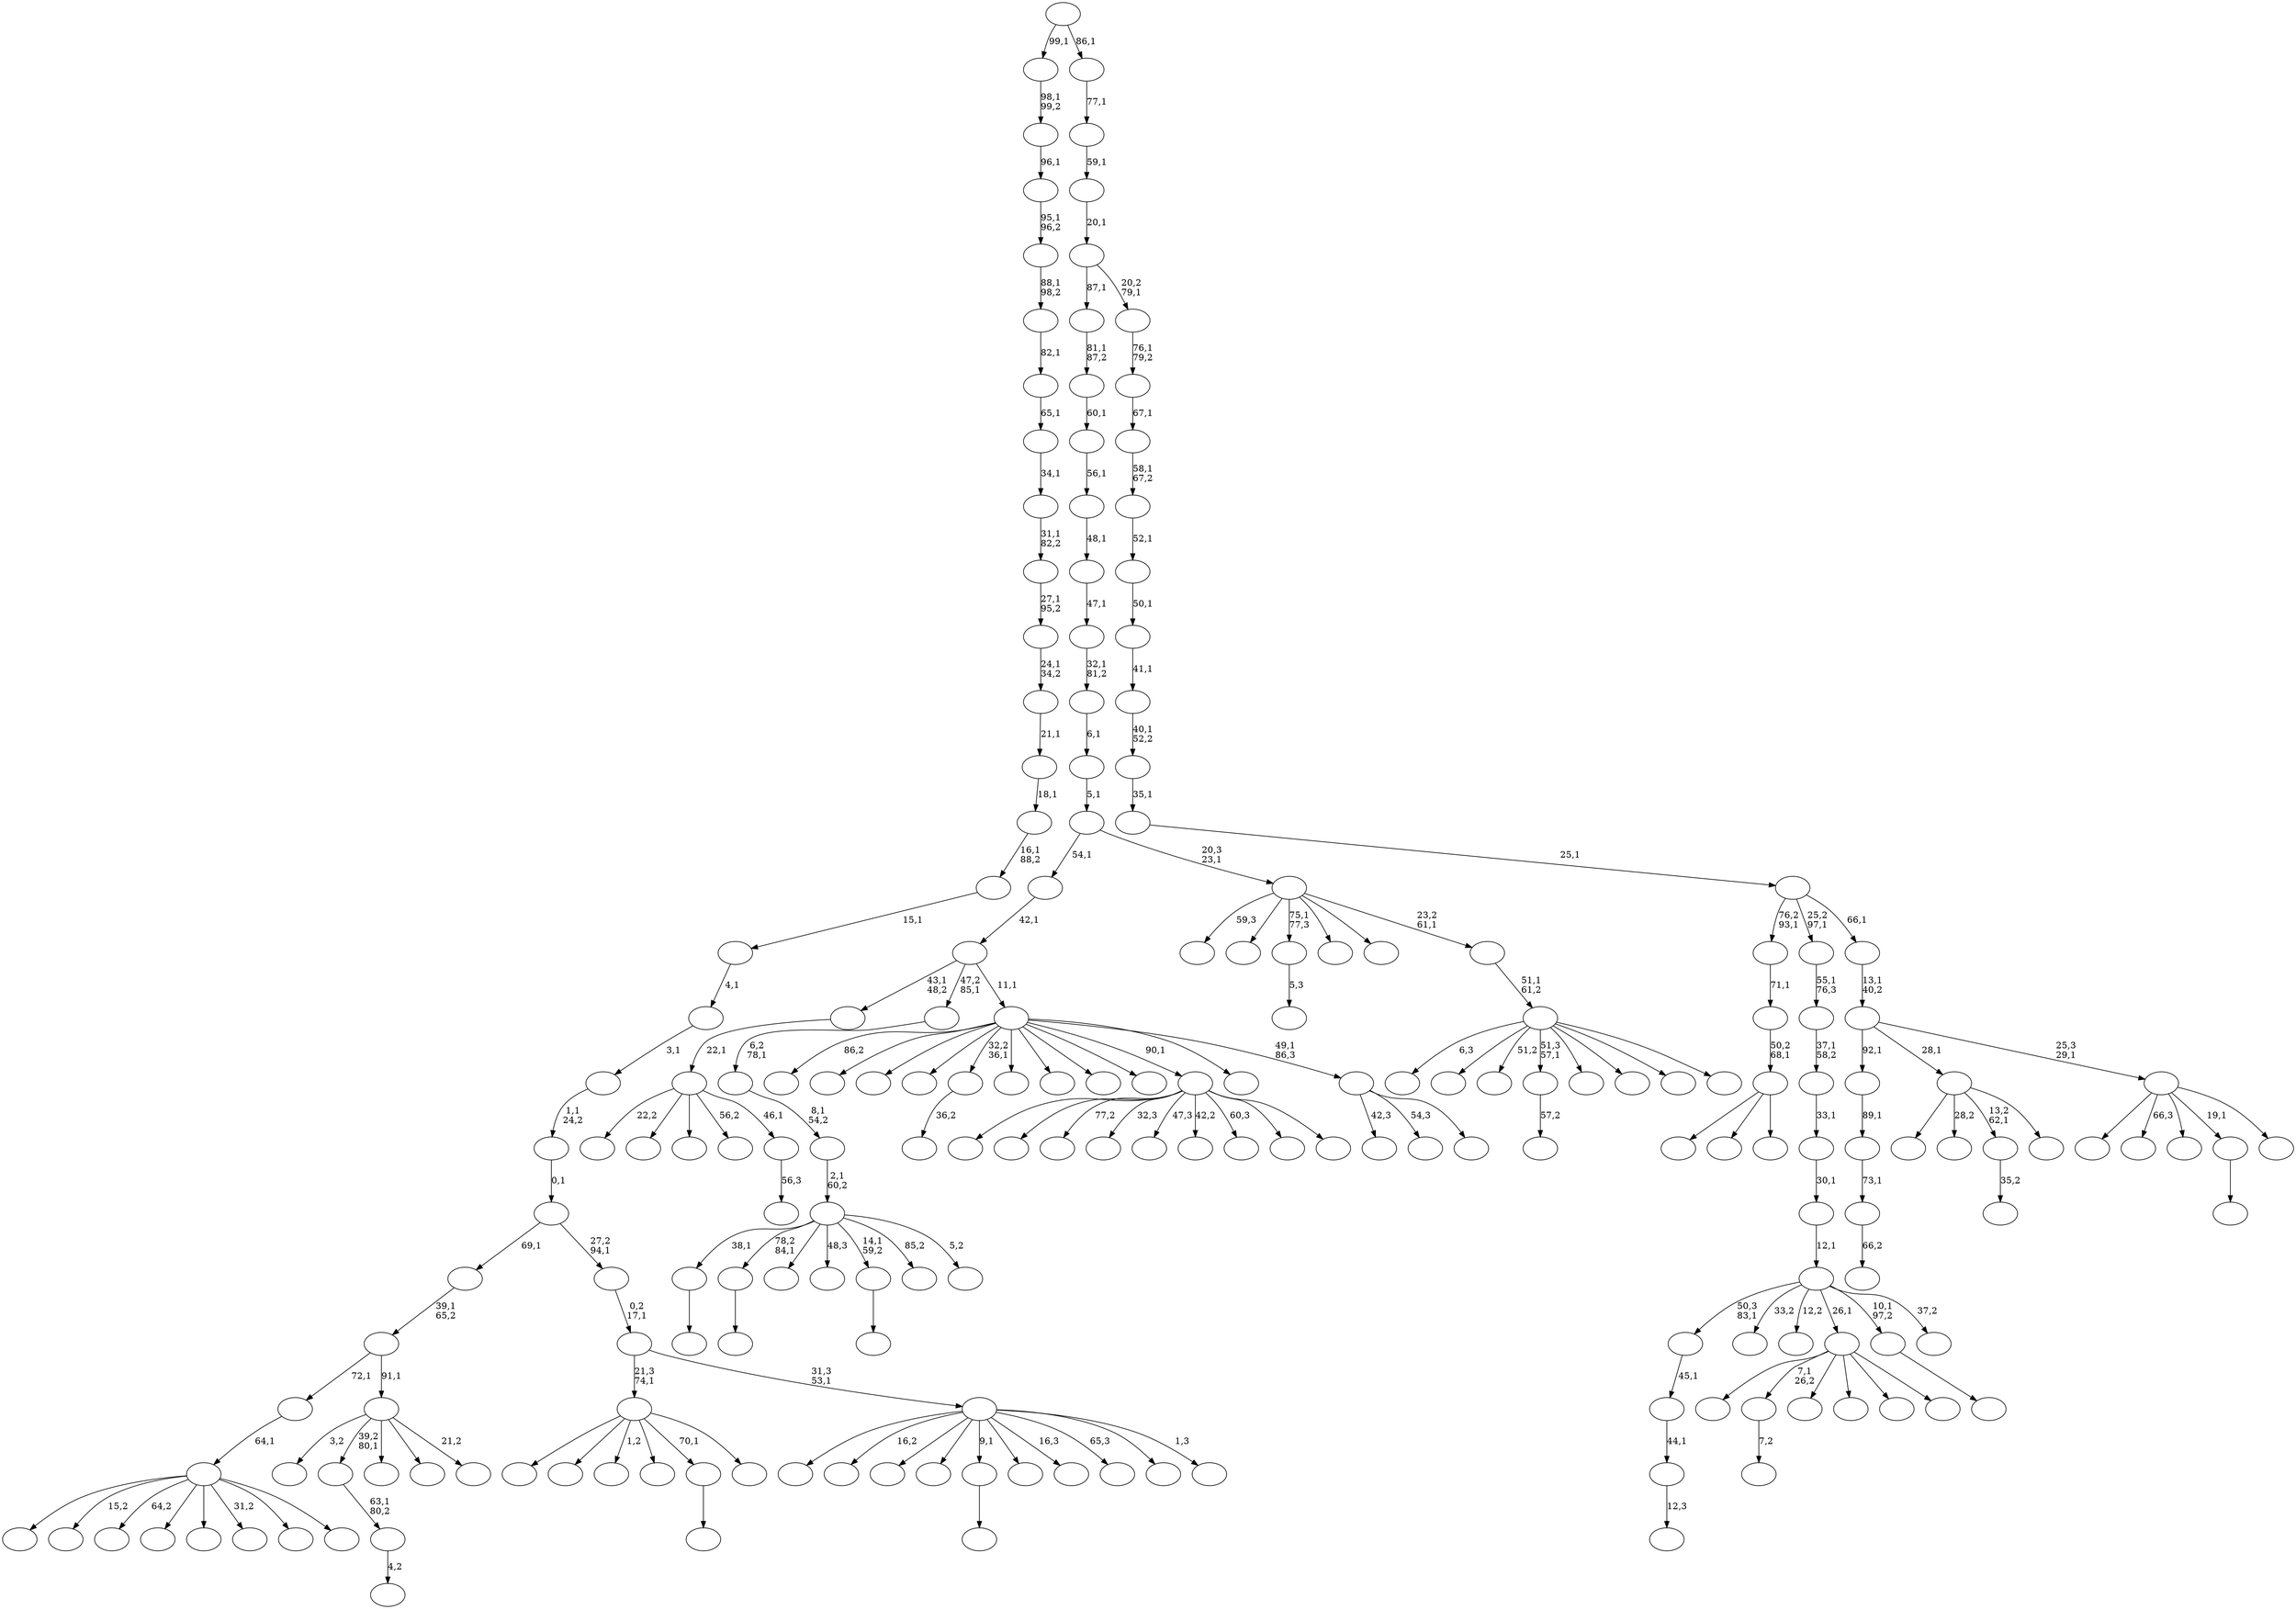 digraph T {
	200 [label=""]
	199 [label=""]
	198 [label=""]
	197 [label=""]
	196 [label=""]
	195 [label=""]
	194 [label=""]
	193 [label=""]
	192 [label=""]
	191 [label=""]
	190 [label=""]
	189 [label=""]
	188 [label=""]
	187 [label=""]
	186 [label=""]
	185 [label=""]
	184 [label=""]
	183 [label=""]
	182 [label=""]
	181 [label=""]
	180 [label=""]
	179 [label=""]
	178 [label=""]
	177 [label=""]
	176 [label=""]
	175 [label=""]
	174 [label=""]
	173 [label=""]
	172 [label=""]
	171 [label=""]
	170 [label=""]
	169 [label=""]
	168 [label=""]
	167 [label=""]
	166 [label=""]
	165 [label=""]
	164 [label=""]
	163 [label=""]
	162 [label=""]
	161 [label=""]
	160 [label=""]
	159 [label=""]
	158 [label=""]
	157 [label=""]
	156 [label=""]
	155 [label=""]
	154 [label=""]
	153 [label=""]
	152 [label=""]
	151 [label=""]
	150 [label=""]
	149 [label=""]
	148 [label=""]
	147 [label=""]
	146 [label=""]
	145 [label=""]
	144 [label=""]
	143 [label=""]
	142 [label=""]
	141 [label=""]
	140 [label=""]
	139 [label=""]
	138 [label=""]
	137 [label=""]
	136 [label=""]
	135 [label=""]
	134 [label=""]
	133 [label=""]
	132 [label=""]
	131 [label=""]
	130 [label=""]
	129 [label=""]
	128 [label=""]
	127 [label=""]
	126 [label=""]
	125 [label=""]
	124 [label=""]
	123 [label=""]
	122 [label=""]
	121 [label=""]
	120 [label=""]
	119 [label=""]
	118 [label=""]
	117 [label=""]
	116 [label=""]
	115 [label=""]
	114 [label=""]
	113 [label=""]
	112 [label=""]
	111 [label=""]
	110 [label=""]
	109 [label=""]
	108 [label=""]
	107 [label=""]
	106 [label=""]
	105 [label=""]
	104 [label=""]
	103 [label=""]
	102 [label=""]
	101 [label=""]
	100 [label=""]
	99 [label=""]
	98 [label=""]
	97 [label=""]
	96 [label=""]
	95 [label=""]
	94 [label=""]
	93 [label=""]
	92 [label=""]
	91 [label=""]
	90 [label=""]
	89 [label=""]
	88 [label=""]
	87 [label=""]
	86 [label=""]
	85 [label=""]
	84 [label=""]
	83 [label=""]
	82 [label=""]
	81 [label=""]
	80 [label=""]
	79 [label=""]
	78 [label=""]
	77 [label=""]
	76 [label=""]
	75 [label=""]
	74 [label=""]
	73 [label=""]
	72 [label=""]
	71 [label=""]
	70 [label=""]
	69 [label=""]
	68 [label=""]
	67 [label=""]
	66 [label=""]
	65 [label=""]
	64 [label=""]
	63 [label=""]
	62 [label=""]
	61 [label=""]
	60 [label=""]
	59 [label=""]
	58 [label=""]
	57 [label=""]
	56 [label=""]
	55 [label=""]
	54 [label=""]
	53 [label=""]
	52 [label=""]
	51 [label=""]
	50 [label=""]
	49 [label=""]
	48 [label=""]
	47 [label=""]
	46 [label=""]
	45 [label=""]
	44 [label=""]
	43 [label=""]
	42 [label=""]
	41 [label=""]
	40 [label=""]
	39 [label=""]
	38 [label=""]
	37 [label=""]
	36 [label=""]
	35 [label=""]
	34 [label=""]
	33 [label=""]
	32 [label=""]
	31 [label=""]
	30 [label=""]
	29 [label=""]
	28 [label=""]
	27 [label=""]
	26 [label=""]
	25 [label=""]
	24 [label=""]
	23 [label=""]
	22 [label=""]
	21 [label=""]
	20 [label=""]
	19 [label=""]
	18 [label=""]
	17 [label=""]
	16 [label=""]
	15 [label=""]
	14 [label=""]
	13 [label=""]
	12 [label=""]
	11 [label=""]
	10 [label=""]
	9 [label=""]
	8 [label=""]
	7 [label=""]
	6 [label=""]
	5 [label=""]
	4 [label=""]
	3 [label=""]
	2 [label=""]
	1 [label=""]
	0 [label=""]
	196 -> 197 [label=""]
	190 -> 191 [label="7,2"]
	183 -> 184 [label=""]
	178 -> 179 [label="36,2"]
	169 -> 170 [label="57,2"]
	165 -> 166 [label="12,3"]
	164 -> 165 [label="44,1"]
	163 -> 164 [label="45,1"]
	157 -> 158 [label="35,2"]
	140 -> 141 [label="56,3"]
	139 -> 148 [label="22,2"]
	139 -> 147 [label=""]
	139 -> 144 [label=""]
	139 -> 143 [label="56,2"]
	139 -> 140 [label="46,1"]
	138 -> 139 [label="22,1"]
	135 -> 136 [label="5,3"]
	128 -> 129 [label=""]
	124 -> 125 [label="4,2"]
	123 -> 124 [label="63,1\n80,2"]
	119 -> 120 [label=""]
	110 -> 111 [label=""]
	107 -> 108 [label=""]
	104 -> 194 [label=""]
	104 -> 190 [label="7,1\n26,2"]
	104 -> 137 [label=""]
	104 -> 132 [label=""]
	104 -> 126 [label=""]
	104 -> 105 [label=""]
	100 -> 101 [label=""]
	97 -> 196 [label="38,1"]
	97 -> 183 [label="78,2\n84,1"]
	97 -> 152 [label=""]
	97 -> 145 [label="48,3"]
	97 -> 119 [label="14,1\n59,2"]
	97 -> 117 [label="85,2"]
	97 -> 98 [label="5,2"]
	96 -> 97 [label="2,1\n60,2"]
	95 -> 96 [label="8,1\n54,2"]
	94 -> 95 [label="6,2\n78,1"]
	90 -> 200 [label=""]
	90 -> 188 [label=""]
	90 -> 168 [label="77,2"]
	90 -> 151 [label="32,3"]
	90 -> 149 [label="47,3"]
	90 -> 131 [label="42,2"]
	90 -> 113 [label="60,3"]
	90 -> 93 [label=""]
	90 -> 91 [label=""]
	88 -> 172 [label=""]
	88 -> 112 [label=""]
	88 -> 89 [label=""]
	87 -> 88 [label="50,2\n68,1"]
	86 -> 87 [label="71,1"]
	83 -> 199 [label=""]
	83 -> 174 [label="15,2"]
	83 -> 155 [label="64,2"]
	83 -> 146 [label=""]
	83 -> 122 [label=""]
	83 -> 116 [label="31,2"]
	83 -> 109 [label=""]
	83 -> 84 [label=""]
	82 -> 83 [label="64,1"]
	80 -> 81 [label="66,2"]
	79 -> 80 [label="73,1"]
	78 -> 79 [label="89,1"]
	76 -> 193 [label=""]
	76 -> 167 [label="28,2"]
	76 -> 157 [label="13,2\n62,1"]
	76 -> 77 [label=""]
	73 -> 185 [label=""]
	73 -> 156 [label=""]
	73 -> 142 [label="1,2"]
	73 -> 134 [label=""]
	73 -> 110 [label="70,1"]
	73 -> 74 [label=""]
	70 -> 182 [label="42,3"]
	70 -> 175 [label="54,3"]
	70 -> 71 [label=""]
	69 -> 195 [label="86,2"]
	69 -> 189 [label=""]
	69 -> 186 [label=""]
	69 -> 180 [label=""]
	69 -> 178 [label="32,2\n36,1"]
	69 -> 162 [label=""]
	69 -> 127 [label=""]
	69 -> 121 [label=""]
	69 -> 106 [label=""]
	69 -> 90 [label="90,1"]
	69 -> 72 [label=""]
	69 -> 70 [label="49,1\n86,3"]
	68 -> 138 [label="43,1\n48,2"]
	68 -> 94 [label="47,2\n85,1"]
	68 -> 69 [label="11,1"]
	67 -> 68 [label="42,1"]
	65 -> 163 [label="50,3\n83,1"]
	65 -> 159 [label="33,2"]
	65 -> 153 [label="12,2"]
	65 -> 104 [label="26,1"]
	65 -> 100 [label="10,1\n97,2"]
	65 -> 66 [label="37,2"]
	64 -> 65 [label="12,1"]
	63 -> 64 [label="30,1"]
	62 -> 63 [label="33,1"]
	61 -> 62 [label="37,1\n58,2"]
	60 -> 61 [label="55,1\n76,3"]
	57 -> 171 [label="3,2"]
	57 -> 123 [label="39,2\n80,1"]
	57 -> 99 [label=""]
	57 -> 92 [label=""]
	57 -> 58 [label="21,2"]
	56 -> 82 [label="72,1"]
	56 -> 57 [label="91,1"]
	55 -> 56 [label="39,1\n65,2"]
	53 -> 173 [label=""]
	53 -> 160 [label="16,2"]
	53 -> 150 [label=""]
	53 -> 133 [label=""]
	53 -> 128 [label="9,1"]
	53 -> 115 [label=""]
	53 -> 114 [label="16,3"]
	53 -> 103 [label="65,3"]
	53 -> 75 [label=""]
	53 -> 54 [label="1,3"]
	52 -> 73 [label="21,3\n74,1"]
	52 -> 53 [label="31,3\n53,1"]
	51 -> 52 [label="0,2\n17,1"]
	50 -> 55 [label="69,1"]
	50 -> 51 [label="27,2\n94,1"]
	49 -> 50 [label="0,1"]
	48 -> 49 [label="1,1\n24,2"]
	47 -> 48 [label="3,1"]
	46 -> 47 [label="4,1"]
	45 -> 46 [label="15,1"]
	44 -> 45 [label="16,1\n88,2"]
	43 -> 44 [label="18,1"]
	42 -> 43 [label="21,1"]
	41 -> 42 [label="24,1\n34,2"]
	40 -> 41 [label="27,1\n95,2"]
	39 -> 40 [label="31,1\n82,2"]
	38 -> 39 [label="34,1"]
	37 -> 38 [label="65,1"]
	36 -> 37 [label="82,1"]
	35 -> 36 [label="88,1\n98,2"]
	34 -> 35 [label="95,1\n96,2"]
	33 -> 34 [label="96,1"]
	32 -> 33 [label="98,1\n99,2"]
	30 -> 192 [label="6,3"]
	30 -> 181 [label=""]
	30 -> 176 [label="51,2"]
	30 -> 169 [label="51,3\n57,1"]
	30 -> 130 [label=""]
	30 -> 118 [label=""]
	30 -> 102 [label=""]
	30 -> 31 [label=""]
	29 -> 30 [label="51,1\n61,2"]
	28 -> 198 [label="59,3"]
	28 -> 187 [label=""]
	28 -> 135 [label="75,1\n77,3"]
	28 -> 85 [label=""]
	28 -> 59 [label=""]
	28 -> 29 [label="23,2\n61,1"]
	27 -> 67 [label="54,1"]
	27 -> 28 [label="20,3\n23,1"]
	26 -> 27 [label="5,1"]
	25 -> 26 [label="6,1"]
	24 -> 25 [label="32,1\n81,2"]
	23 -> 24 [label="47,1"]
	22 -> 23 [label="48,1"]
	21 -> 22 [label="56,1"]
	20 -> 21 [label="60,1"]
	19 -> 20 [label="81,1\n87,2"]
	17 -> 177 [label=""]
	17 -> 161 [label="66,3"]
	17 -> 154 [label=""]
	17 -> 107 [label="19,1"]
	17 -> 18 [label=""]
	16 -> 78 [label="92,1"]
	16 -> 76 [label="28,1"]
	16 -> 17 [label="25,3\n29,1"]
	15 -> 16 [label="13,1\n40,2"]
	14 -> 86 [label="76,2\n93,1"]
	14 -> 60 [label="25,2\n97,1"]
	14 -> 15 [label="66,1"]
	13 -> 14 [label="25,1"]
	12 -> 13 [label="35,1"]
	11 -> 12 [label="40,1\n52,2"]
	10 -> 11 [label="41,1"]
	9 -> 10 [label="50,1"]
	8 -> 9 [label="52,1"]
	7 -> 8 [label="58,1\n67,2"]
	6 -> 7 [label="67,1"]
	5 -> 6 [label="76,1\n79,2"]
	4 -> 19 [label="87,1"]
	4 -> 5 [label="20,2\n79,1"]
	3 -> 4 [label="20,1"]
	2 -> 3 [label="59,1"]
	1 -> 2 [label="77,1"]
	0 -> 32 [label="99,1"]
	0 -> 1 [label="86,1"]
}
